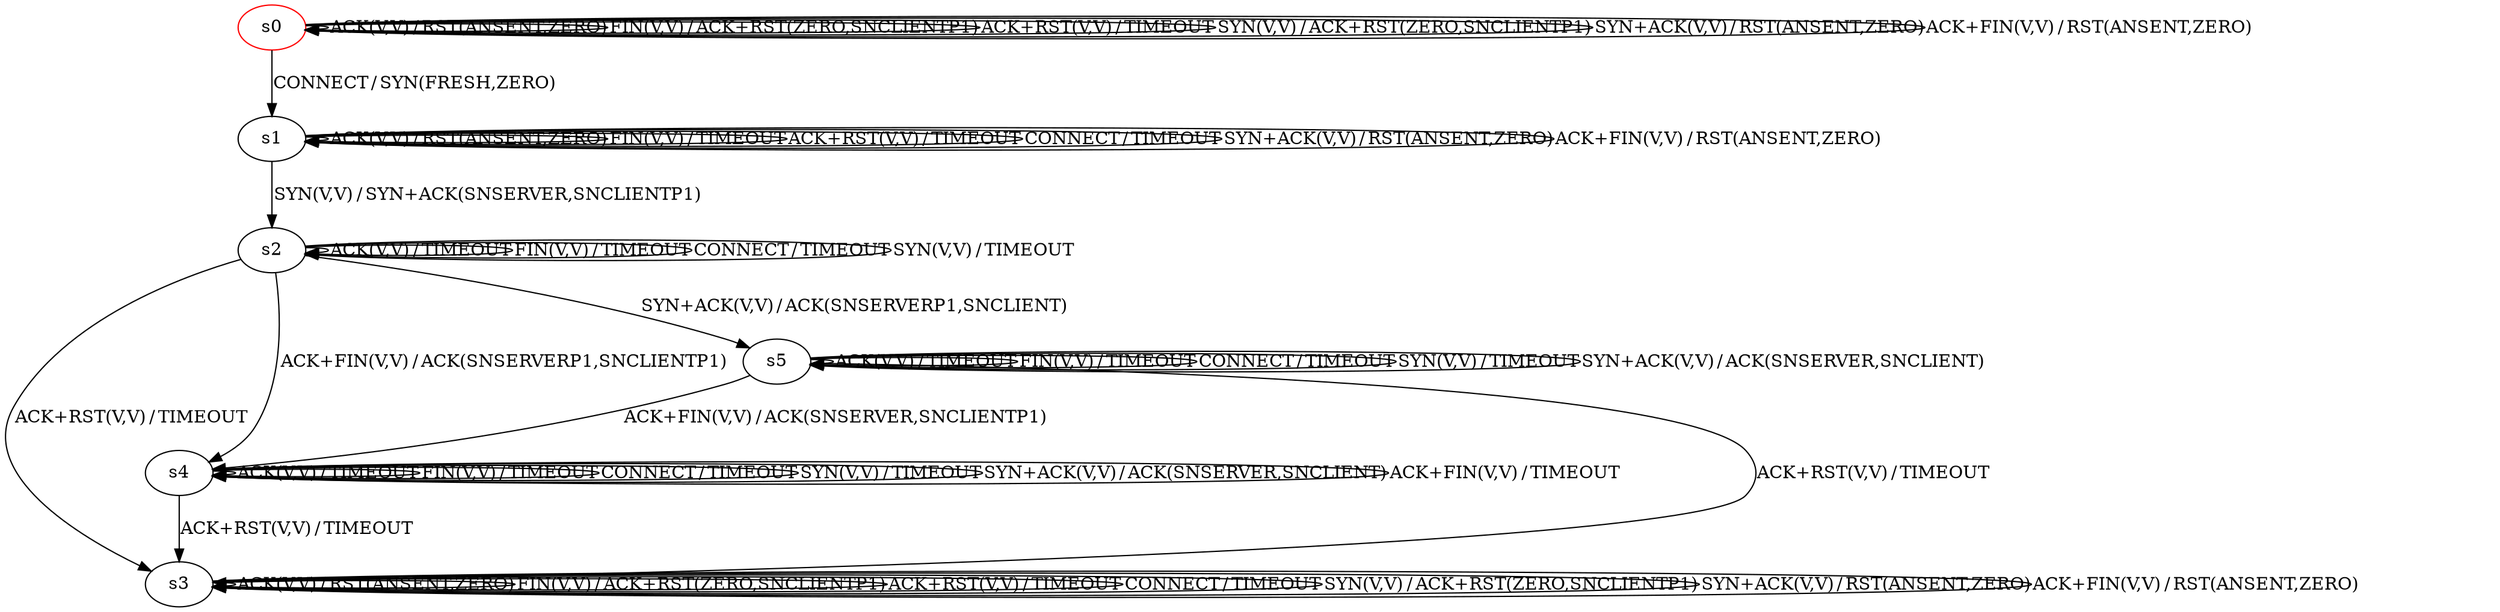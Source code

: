 digraph G {
label=""
s0 [color="red"]
s1
s2
s3
s4
s5
s0 [label="s0"];
s0 -> s0[label=<<table border="0" cellpadding="1" cellspacing="0"><tr><td>ACK(V,V)</td><td>/</td><td>RST(ANSENT,ZERO)</td></tr></table>>]
s0 -> s0[label=<<table border="0" cellpadding="1" cellspacing="0"><tr><td>FIN(V,V)</td><td>/</td><td>ACK+RST(ZERO,SNCLIENTP1)</td></tr></table>>]
s0 -> s0[label=<<table border="0" cellpadding="1" cellspacing="0"><tr><td>ACK+RST(V,V)</td><td>/</td><td>TIMEOUT</td></tr></table>>]
s0 -> s1[label=<<table border="0" cellpadding="1" cellspacing="0"><tr><td>CONNECT</td><td>/</td><td>SYN(FRESH,ZERO)</td></tr></table>>]
s0 -> s0[label=<<table border="0" cellpadding="1" cellspacing="0"><tr><td>SYN(V,V)</td><td>/</td><td>ACK+RST(ZERO,SNCLIENTP1)</td></tr></table>>]
s0 -> s0[label=<<table border="0" cellpadding="1" cellspacing="0"><tr><td>SYN+ACK(V,V)</td><td>/</td><td>RST(ANSENT,ZERO)</td></tr></table>>]
s0 -> s0[label=<<table border="0" cellpadding="1" cellspacing="0"><tr><td>ACK+FIN(V,V)</td><td>/</td><td>RST(ANSENT,ZERO)</td></tr></table>>]
s1 [label="s1"];
s1 -> s1[label=<<table border="0" cellpadding="1" cellspacing="0"><tr><td>ACK(V,V)</td><td>/</td><td>RST(ANSENT,ZERO)</td></tr></table>>]
s1 -> s1[label=<<table border="0" cellpadding="1" cellspacing="0"><tr><td>FIN(V,V)</td><td>/</td><td>TIMEOUT</td></tr></table>>]
s1 -> s1[label=<<table border="0" cellpadding="1" cellspacing="0"><tr><td>ACK+RST(V,V)</td><td>/</td><td>TIMEOUT</td></tr></table>>]
s1 -> s1[label=<<table border="0" cellpadding="1" cellspacing="0"><tr><td>CONNECT</td><td>/</td><td>TIMEOUT</td></tr></table>>]
s1 -> s2[label=<<table border="0" cellpadding="1" cellspacing="0"><tr><td>SYN(V,V)</td><td>/</td><td>SYN+ACK(SNSERVER,SNCLIENTP1)</td></tr></table>>]
s1 -> s1[label=<<table border="0" cellpadding="1" cellspacing="0"><tr><td>SYN+ACK(V,V)</td><td>/</td><td>RST(ANSENT,ZERO)</td></tr></table>>]
s1 -> s1[label=<<table border="0" cellpadding="1" cellspacing="0"><tr><td>ACK+FIN(V,V)</td><td>/</td><td>RST(ANSENT,ZERO)</td></tr></table>>]
s2 [label="s2"];
s2 -> s2[label=<<table border="0" cellpadding="1" cellspacing="0"><tr><td>ACK(V,V)</td><td>/</td><td>TIMEOUT</td></tr></table>>]
s2 -> s2[label=<<table border="0" cellpadding="1" cellspacing="0"><tr><td>FIN(V,V)</td><td>/</td><td>TIMEOUT</td></tr></table>>]
s2 -> s3[label=<<table border="0" cellpadding="1" cellspacing="0"><tr><td>ACK+RST(V,V)</td><td>/</td><td>TIMEOUT</td></tr></table>>]
s2 -> s2[label=<<table border="0" cellpadding="1" cellspacing="0"><tr><td>CONNECT</td><td>/</td><td>TIMEOUT</td></tr></table>>]
s2 -> s2[label=<<table border="0" cellpadding="1" cellspacing="0"><tr><td>SYN(V,V)</td><td>/</td><td>TIMEOUT</td></tr></table>>]
s2 -> s5[label=<<table border="0" cellpadding="1" cellspacing="0"><tr><td>SYN+ACK(V,V)</td><td>/</td><td>ACK(SNSERVERP1,SNCLIENT)</td></tr></table>>]
s2 -> s4[label=<<table border="0" cellpadding="1" cellspacing="0"><tr><td>ACK+FIN(V,V)</td><td>/</td><td>ACK(SNSERVERP1,SNCLIENTP1)</td></tr></table>>]
s3 [label="s3"];
s3 -> s3[label=<<table border="0" cellpadding="1" cellspacing="0"><tr><td>ACK(V,V)</td><td>/</td><td>RST(ANSENT,ZERO)</td></tr></table>>]
s3 -> s3[label=<<table border="0" cellpadding="1" cellspacing="0"><tr><td>FIN(V,V)</td><td>/</td><td>ACK+RST(ZERO,SNCLIENTP1)</td></tr></table>>]
s3 -> s3[label=<<table border="0" cellpadding="1" cellspacing="0"><tr><td>ACK+RST(V,V)</td><td>/</td><td>TIMEOUT</td></tr></table>>]
s3 -> s3[label=<<table border="0" cellpadding="1" cellspacing="0"><tr><td>CONNECT</td><td>/</td><td>TIMEOUT</td></tr></table>>]
s3 -> s3[label=<<table border="0" cellpadding="1" cellspacing="0"><tr><td>SYN(V,V)</td><td>/</td><td>ACK+RST(ZERO,SNCLIENTP1)</td></tr></table>>]
s3 -> s3[label=<<table border="0" cellpadding="1" cellspacing="0"><tr><td>SYN+ACK(V,V)</td><td>/</td><td>RST(ANSENT,ZERO)</td></tr></table>>]
s3 -> s3[label=<<table border="0" cellpadding="1" cellspacing="0"><tr><td>ACK+FIN(V,V)</td><td>/</td><td>RST(ANSENT,ZERO)</td></tr></table>>]
s4 [label="s4"];
s4 -> s4[label=<<table border="0" cellpadding="1" cellspacing="0"><tr><td>ACK(V,V)</td><td>/</td><td>TIMEOUT</td></tr></table>>]
s4 -> s4[label=<<table border="0" cellpadding="1" cellspacing="0"><tr><td>FIN(V,V)</td><td>/</td><td>TIMEOUT</td></tr></table>>]
s4 -> s3[label=<<table border="0" cellpadding="1" cellspacing="0"><tr><td>ACK+RST(V,V)</td><td>/</td><td>TIMEOUT</td></tr></table>>]
s4 -> s4[label=<<table border="0" cellpadding="1" cellspacing="0"><tr><td>CONNECT</td><td>/</td><td>TIMEOUT</td></tr></table>>]
s4 -> s4[label=<<table border="0" cellpadding="1" cellspacing="0"><tr><td>SYN(V,V)</td><td>/</td><td>TIMEOUT</td></tr></table>>]
s4 -> s4[label=<<table border="0" cellpadding="1" cellspacing="0"><tr><td>SYN+ACK(V,V)</td><td>/</td><td>ACK(SNSERVER,SNCLIENT)</td></tr></table>>]
s4 -> s4[label=<<table border="0" cellpadding="1" cellspacing="0"><tr><td>ACK+FIN(V,V)</td><td>/</td><td>TIMEOUT</td></tr></table>>]
s5 [label="s5"];
s5 -> s5[label=<<table border="0" cellpadding="1" cellspacing="0"><tr><td>ACK(V,V)</td><td>/</td><td>TIMEOUT</td></tr></table>>]
s5 -> s5[label=<<table border="0" cellpadding="1" cellspacing="0"><tr><td>FIN(V,V)</td><td>/</td><td>TIMEOUT</td></tr></table>>]
s5 -> s3[label=<<table border="0" cellpadding="1" cellspacing="0"><tr><td>ACK+RST(V,V)</td><td>/</td><td>TIMEOUT</td></tr></table>>]
s5 -> s5[label=<<table border="0" cellpadding="1" cellspacing="0"><tr><td>CONNECT</td><td>/</td><td>TIMEOUT</td></tr></table>>]
s5 -> s5[label=<<table border="0" cellpadding="1" cellspacing="0"><tr><td>SYN(V,V)</td><td>/</td><td>TIMEOUT</td></tr></table>>]
s5 -> s5[label=<<table border="0" cellpadding="1" cellspacing="0"><tr><td>SYN+ACK(V,V)</td><td>/</td><td>ACK(SNSERVER,SNCLIENT)</td></tr></table>>]
s5 -> s4[label=<<table border="0" cellpadding="1" cellspacing="0"><tr><td>ACK+FIN(V,V)</td><td>/</td><td>ACK(SNSERVER,SNCLIENTP1)</td></tr></table>>]
}
